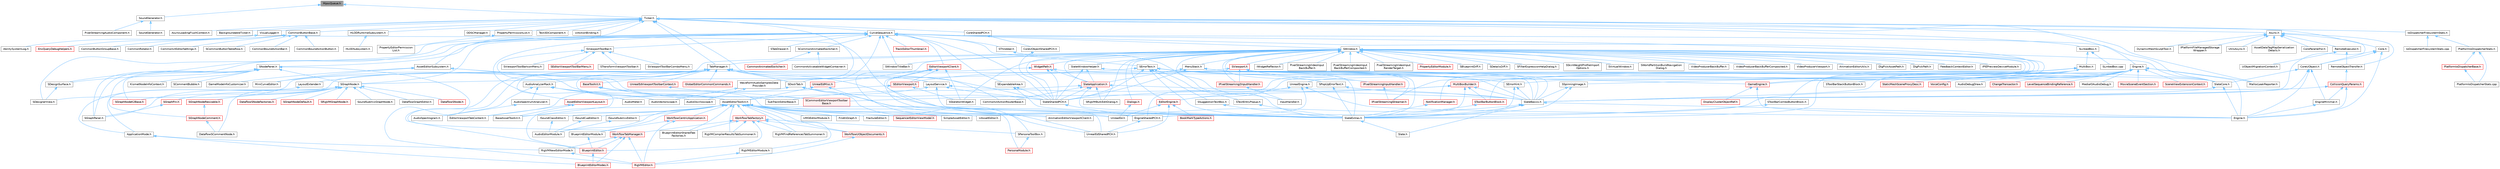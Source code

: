 digraph "MpscQueue.h"
{
 // INTERACTIVE_SVG=YES
 // LATEX_PDF_SIZE
  bgcolor="transparent";
  edge [fontname=Helvetica,fontsize=10,labelfontname=Helvetica,labelfontsize=10];
  node [fontname=Helvetica,fontsize=10,shape=box,height=0.2,width=0.4];
  Node1 [id="Node000001",label="MpscQueue.h",height=0.2,width=0.4,color="gray40", fillcolor="grey60", style="filled", fontcolor="black",tooltip=" "];
  Node1 -> Node2 [id="edge1_Node000001_Node000002",dir="back",color="steelblue1",style="solid",tooltip=" "];
  Node2 [id="Node000002",label="SoundGenerator.h",height=0.2,width=0.4,color="grey40", fillcolor="white", style="filled",URL="$d5/d12/Source_2Runtime_2Engine_2Classes_2Sound_2SoundGenerator_8h.html",tooltip=" "];
  Node2 -> Node3 [id="edge2_Node000002_Node000003",dir="back",color="steelblue1",style="solid",tooltip=" "];
  Node3 [id="Node000003",label="PixelStreamingAudioComponent.h",height=0.2,width=0.4,color="grey40", fillcolor="white", style="filled",URL="$df/d1c/PixelStreamingAudioComponent_8h.html",tooltip=" "];
  Node2 -> Node4 [id="edge3_Node000002_Node000004",dir="back",color="steelblue1",style="solid",tooltip=" "];
  Node4 [id="Node000004",label="SoundGenerator.h",height=0.2,width=0.4,color="grey40", fillcolor="white", style="filled",URL="$d8/d5b/Plugins_2Media_2PixelStreaming2_2Source_2PixelStreaming2_2Internal_2SoundGenerator_8h.html",tooltip=" "];
  Node1 -> Node5 [id="edge4_Node000001_Node000005",dir="back",color="steelblue1",style="solid",tooltip=" "];
  Node5 [id="Node000005",label="Ticker.h",height=0.2,width=0.4,color="grey40", fillcolor="white", style="filled",URL="$d8/d8d/Ticker_8h.html",tooltip=" "];
  Node5 -> Node6 [id="edge5_Node000005_Node000006",dir="back",color="steelblue1",style="solid",tooltip=" "];
  Node6 [id="Node000006",label="AssetEditorSubsystem.h",height=0.2,width=0.4,color="grey40", fillcolor="white", style="filled",URL="$d3/daa/AssetEditorSubsystem_8h.html",tooltip=" "];
  Node6 -> Node7 [id="edge6_Node000006_Node000007",dir="back",color="steelblue1",style="solid",tooltip=" "];
  Node7 [id="Node000007",label="AssetEditorToolkit.h",height=0.2,width=0.4,color="grey40", fillcolor="white", style="filled",URL="$d9/d8b/AssetEditorToolkit_8h.html",tooltip=" "];
  Node7 -> Node8 [id="edge7_Node000007_Node000008",dir="back",color="steelblue1",style="solid",tooltip=" "];
  Node8 [id="Node000008",label="AnimationEditorViewportClient.h",height=0.2,width=0.4,color="grey40", fillcolor="white", style="filled",URL="$d1/d45/AnimationEditorViewportClient_8h.html",tooltip=" "];
  Node7 -> Node9 [id="edge8_Node000007_Node000009",dir="back",color="steelblue1",style="solid",tooltip=" "];
  Node9 [id="Node000009",label="AudioEditorModule.h",height=0.2,width=0.4,color="grey40", fillcolor="white", style="filled",URL="$d4/d28/AudioEditorModule_8h.html",tooltip=" "];
  Node7 -> Node10 [id="edge9_Node000007_Node000010",dir="back",color="steelblue1",style="solid",tooltip=" "];
  Node10 [id="Node000010",label="BaseAssetToolkit.h",height=0.2,width=0.4,color="grey40", fillcolor="white", style="filled",URL="$d4/d85/BaseAssetToolkit_8h.html",tooltip=" "];
  Node7 -> Node11 [id="edge10_Node000007_Node000011",dir="back",color="steelblue1",style="solid",tooltip=" "];
  Node11 [id="Node000011",label="BlueprintEditor.h",height=0.2,width=0.4,color="red", fillcolor="#FFF0F0", style="filled",URL="$df/d7d/BlueprintEditor_8h.html",tooltip=" "];
  Node11 -> Node14 [id="edge11_Node000011_Node000014",dir="back",color="steelblue1",style="solid",tooltip=" "];
  Node14 [id="Node000014",label="BlueprintEditorModes.h",height=0.2,width=0.4,color="red", fillcolor="#FFF0F0", style="filled",URL="$d9/d70/BlueprintEditorModes_8h.html",tooltip=" "];
  Node7 -> Node24 [id="edge12_Node000007_Node000024",dir="back",color="steelblue1",style="solid",tooltip=" "];
  Node24 [id="Node000024",label="BlueprintEditorModule.h",height=0.2,width=0.4,color="grey40", fillcolor="white", style="filled",URL="$df/d39/BlueprintEditorModule_8h.html",tooltip=" "];
  Node24 -> Node11 [id="edge13_Node000024_Node000011",dir="back",color="steelblue1",style="solid",tooltip=" "];
  Node7 -> Node25 [id="edge14_Node000007_Node000025",dir="back",color="steelblue1",style="solid",tooltip=" "];
  Node25 [id="Node000025",label="BlueprintEditorSharedTab\lFactories.h",height=0.2,width=0.4,color="grey40", fillcolor="white", style="filled",URL="$d3/d15/BlueprintEditorSharedTabFactories_8h.html",tooltip=" "];
  Node7 -> Node26 [id="edge15_Node000007_Node000026",dir="back",color="steelblue1",style="solid",tooltip=" "];
  Node26 [id="Node000026",label="FindInGraph.h",height=0.2,width=0.4,color="grey40", fillcolor="white", style="filled",URL="$de/d36/FindInGraph_8h.html",tooltip=" "];
  Node7 -> Node27 [id="edge16_Node000007_Node000027",dir="back",color="steelblue1",style="solid",tooltip=" "];
  Node27 [id="Node000027",label="FractureEditor.h",height=0.2,width=0.4,color="grey40", fillcolor="white", style="filled",URL="$db/df2/FractureEditor_8h.html",tooltip=" "];
  Node7 -> Node28 [id="edge17_Node000007_Node000028",dir="back",color="steelblue1",style="solid",tooltip=" "];
  Node28 [id="Node000028",label="ISoundClassEditor.h",height=0.2,width=0.4,color="grey40", fillcolor="white", style="filled",URL="$de/db1/ISoundClassEditor_8h.html",tooltip=" "];
  Node28 -> Node9 [id="edge18_Node000028_Node000009",dir="back",color="steelblue1",style="solid",tooltip=" "];
  Node7 -> Node29 [id="edge19_Node000007_Node000029",dir="back",color="steelblue1",style="solid",tooltip=" "];
  Node29 [id="Node000029",label="ISoundCueEditor.h",height=0.2,width=0.4,color="grey40", fillcolor="white", style="filled",URL="$d6/d6a/ISoundCueEditor_8h.html",tooltip=" "];
  Node29 -> Node9 [id="edge20_Node000029_Node000009",dir="back",color="steelblue1",style="solid",tooltip=" "];
  Node7 -> Node30 [id="edge21_Node000007_Node000030",dir="back",color="steelblue1",style="solid",tooltip=" "];
  Node30 [id="Node000030",label="ISoundSubmixEditor.h",height=0.2,width=0.4,color="grey40", fillcolor="white", style="filled",URL="$dd/dca/ISoundSubmixEditor_8h.html",tooltip=" "];
  Node30 -> Node9 [id="edge22_Node000030_Node000009",dir="back",color="steelblue1",style="solid",tooltip=" "];
  Node7 -> Node31 [id="edge23_Node000007_Node000031",dir="back",color="steelblue1",style="solid",tooltip=" "];
  Node31 [id="Node000031",label="PersonaModule.h",height=0.2,width=0.4,color="red", fillcolor="#FFF0F0", style="filled",URL="$de/d74/PersonaModule_8h.html",tooltip=" "];
  Node7 -> Node33 [id="edge24_Node000007_Node000033",dir="back",color="steelblue1",style="solid",tooltip=" "];
  Node33 [id="Node000033",label="RigVMCompilerResultsTabSummoner.h",height=0.2,width=0.4,color="grey40", fillcolor="white", style="filled",URL="$dd/d05/RigVMCompilerResultsTabSummoner_8h.html",tooltip=" "];
  Node7 -> Node34 [id="edge25_Node000007_Node000034",dir="back",color="steelblue1",style="solid",tooltip=" "];
  Node34 [id="Node000034",label="RigVMEditorModule.h",height=0.2,width=0.4,color="grey40", fillcolor="white", style="filled",URL="$df/d47/RigVMEditorModule_8h.html",tooltip=" "];
  Node34 -> Node35 [id="edge26_Node000034_Node000035",dir="back",color="steelblue1",style="solid",tooltip=" "];
  Node35 [id="Node000035",label="RigVMEditor.h",height=0.2,width=0.4,color="red", fillcolor="#FFF0F0", style="filled",URL="$d3/d13/RigVMEditor_8h.html",tooltip=" "];
  Node7 -> Node40 [id="edge27_Node000007_Node000040",dir="back",color="steelblue1",style="solid",tooltip=" "];
  Node40 [id="Node000040",label="RigVMFindReferencesTabSummoner.h",height=0.2,width=0.4,color="grey40", fillcolor="white", style="filled",URL="$d5/d7d/RigVMFindReferencesTabSummoner_8h.html",tooltip=" "];
  Node7 -> Node41 [id="edge28_Node000007_Node000041",dir="back",color="steelblue1",style="solid",tooltip=" "];
  Node41 [id="Node000041",label="SequencerEditorViewModel.h",height=0.2,width=0.4,color="red", fillcolor="#FFF0F0", style="filled",URL="$da/d57/SequencerEditorViewModel_8h.html",tooltip=" "];
  Node7 -> Node51 [id="edge29_Node000007_Node000051",dir="back",color="steelblue1",style="solid",tooltip=" "];
  Node51 [id="Node000051",label="SimpleAssetEditor.h",height=0.2,width=0.4,color="grey40", fillcolor="white", style="filled",URL="$da/d6e/SimpleAssetEditor_8h.html",tooltip=" "];
  Node7 -> Node52 [id="edge30_Node000007_Node000052",dir="back",color="steelblue1",style="solid",tooltip=" "];
  Node52 [id="Node000052",label="UAssetEditor.h",height=0.2,width=0.4,color="grey40", fillcolor="white", style="filled",URL="$da/dda/UAssetEditor_8h.html",tooltip=" "];
  Node7 -> Node53 [id="edge31_Node000007_Node000053",dir="back",color="steelblue1",style="solid",tooltip=" "];
  Node53 [id="Node000053",label="UMGEditorModule.h",height=0.2,width=0.4,color="grey40", fillcolor="white", style="filled",URL="$db/d6a/UMGEditorModule_8h.html",tooltip=" "];
  Node7 -> Node54 [id="edge32_Node000007_Node000054",dir="back",color="steelblue1",style="solid",tooltip=" "];
  Node54 [id="Node000054",label="UnrealEdSharedPCH.h",height=0.2,width=0.4,color="grey40", fillcolor="white", style="filled",URL="$d1/de6/UnrealEdSharedPCH_8h.html",tooltip=" "];
  Node7 -> Node55 [id="edge33_Node000007_Node000055",dir="back",color="steelblue1",style="solid",tooltip=" "];
  Node55 [id="Node000055",label="WorkflowCentricApplication.h",height=0.2,width=0.4,color="red", fillcolor="#FFF0F0", style="filled",URL="$dc/dc7/WorkflowCentricApplication_8h.html",tooltip=" "];
  Node55 -> Node24 [id="edge34_Node000055_Node000024",dir="back",color="steelblue1",style="solid",tooltip=" "];
  Node55 -> Node35 [id="edge35_Node000055_Node000035",dir="back",color="steelblue1",style="solid",tooltip=" "];
  Node7 -> Node58 [id="edge36_Node000007_Node000058",dir="back",color="steelblue1",style="solid",tooltip=" "];
  Node58 [id="Node000058",label="WorkflowTabFactory.h",height=0.2,width=0.4,color="red", fillcolor="#FFF0F0", style="filled",URL="$d9/dfb/WorkflowTabFactory_8h.html",tooltip=" "];
  Node58 -> Node11 [id="edge37_Node000058_Node000011",dir="back",color="steelblue1",style="solid",tooltip=" "];
  Node58 -> Node25 [id="edge38_Node000058_Node000025",dir="back",color="steelblue1",style="solid",tooltip=" "];
  Node58 -> Node33 [id="edge39_Node000058_Node000033",dir="back",color="steelblue1",style="solid",tooltip=" "];
  Node58 -> Node40 [id="edge40_Node000058_Node000040",dir="back",color="steelblue1",style="solid",tooltip=" "];
  Node58 -> Node57 [id="edge41_Node000058_Node000057",dir="back",color="steelblue1",style="solid",tooltip=" "];
  Node57 [id="Node000057",label="SPersonaToolBox.h",height=0.2,width=0.4,color="grey40", fillcolor="white", style="filled",URL="$d3/d1c/SPersonaToolBox_8h.html",tooltip=" "];
  Node57 -> Node31 [id="edge42_Node000057_Node000031",dir="back",color="steelblue1",style="solid",tooltip=" "];
  Node58 -> Node63 [id="edge43_Node000058_Node000063",dir="back",color="steelblue1",style="solid",tooltip=" "];
  Node63 [id="Node000063",label="WorkflowTabManager.h",height=0.2,width=0.4,color="red", fillcolor="#FFF0F0", style="filled",URL="$d7/d36/WorkflowTabManager_8h.html",tooltip=" "];
  Node63 -> Node11 [id="edge44_Node000063_Node000011",dir="back",color="steelblue1",style="solid",tooltip=" "];
  Node63 -> Node14 [id="edge45_Node000063_Node000014",dir="back",color="steelblue1",style="solid",tooltip=" "];
  Node63 -> Node35 [id="edge46_Node000063_Node000035",dir="back",color="steelblue1",style="solid",tooltip=" "];
  Node63 -> Node64 [id="edge47_Node000063_Node000064",dir="back",color="steelblue1",style="solid",tooltip=" "];
  Node64 [id="Node000064",label="RigVMNewEditorMode.h",height=0.2,width=0.4,color="grey40", fillcolor="white", style="filled",URL="$de/d0a/RigVMNewEditorMode_8h.html",tooltip=" "];
  Node64 -> Node35 [id="edge48_Node000064_Node000035",dir="back",color="steelblue1",style="solid",tooltip=" "];
  Node58 -> Node65 [id="edge49_Node000058_Node000065",dir="back",color="steelblue1",style="solid",tooltip=" "];
  Node65 [id="Node000065",label="WorkflowUObjectDocuments.h",height=0.2,width=0.4,color="red", fillcolor="#FFF0F0", style="filled",URL="$d1/db5/WorkflowUObjectDocuments_8h.html",tooltip=" "];
  Node65 -> Node35 [id="edge50_Node000065_Node000035",dir="back",color="steelblue1",style="solid",tooltip=" "];
  Node7 -> Node65 [id="edge51_Node000007_Node000065",dir="back",color="steelblue1",style="solid",tooltip=" "];
  Node6 -> Node67 [id="edge52_Node000006_Node000067",dir="back",color="steelblue1",style="solid",tooltip=" "];
  Node67 [id="Node000067",label="GameModeInfoCustomizer.h",height=0.2,width=0.4,color="grey40", fillcolor="white", style="filled",URL="$d5/df3/GameModeInfoCustomizer_8h.html",tooltip=" "];
  Node6 -> Node68 [id="edge53_Node000006_Node000068",dir="back",color="steelblue1",style="solid",tooltip=" "];
  Node68 [id="Node000068",label="MiniCurveEditor.h",height=0.2,width=0.4,color="grey40", fillcolor="white", style="filled",URL="$d7/dad/MiniCurveEditor_8h.html",tooltip=" "];
  Node6 -> Node69 [id="edge54_Node000006_Node000069",dir="back",color="steelblue1",style="solid",tooltip=" "];
  Node69 [id="Node000069",label="SubTrackEditorBase.h",height=0.2,width=0.4,color="grey40", fillcolor="white", style="filled",URL="$db/d33/SubTrackEditorBase_8h.html",tooltip=" "];
  Node5 -> Node70 [id="edge55_Node000005_Node000070",dir="back",color="steelblue1",style="solid",tooltip=" "];
  Node70 [id="Node000070",label="Async.h",height=0.2,width=0.4,color="grey40", fillcolor="white", style="filled",URL="$d7/ddf/Async_8h.html",tooltip=" "];
  Node70 -> Node71 [id="edge56_Node000070_Node000071",dir="back",color="steelblue1",style="solid",tooltip=" "];
  Node71 [id="Node000071",label="AssetDataTagMapSerialization\lDetails.h",height=0.2,width=0.4,color="grey40", fillcolor="white", style="filled",URL="$d5/d67/AssetDataTagMapSerializationDetails_8h.html",tooltip=" "];
  Node70 -> Node72 [id="edge57_Node000070_Node000072",dir="back",color="steelblue1",style="solid",tooltip=" "];
  Node72 [id="Node000072",label="CoreUObject.h",height=0.2,width=0.4,color="grey40", fillcolor="white", style="filled",URL="$d0/ded/CoreUObject_8h.html",tooltip=" "];
  Node72 -> Node73 [id="edge58_Node000072_Node000073",dir="back",color="steelblue1",style="solid",tooltip=" "];
  Node73 [id="Node000073",label="Engine.h",height=0.2,width=0.4,color="grey40", fillcolor="white", style="filled",URL="$d1/d34/Public_2Engine_8h.html",tooltip=" "];
  Node72 -> Node74 [id="edge59_Node000072_Node000074",dir="back",color="steelblue1",style="solid",tooltip=" "];
  Node74 [id="Node000074",label="EngineMinimal.h",height=0.2,width=0.4,color="grey40", fillcolor="white", style="filled",URL="$d0/d2c/EngineMinimal_8h.html",tooltip=" "];
  Node74 -> Node73 [id="edge60_Node000074_Node000073",dir="back",color="steelblue1",style="solid",tooltip=" "];
  Node72 -> Node75 [id="edge61_Node000072_Node000075",dir="back",color="steelblue1",style="solid",tooltip=" "];
  Node75 [id="Node000075",label="SlateBasics.h",height=0.2,width=0.4,color="grey40", fillcolor="white", style="filled",URL="$da/d2f/SlateBasics_8h.html",tooltip=" "];
  Node75 -> Node73 [id="edge62_Node000075_Node000073",dir="back",color="steelblue1",style="solid",tooltip=" "];
  Node75 -> Node76 [id="edge63_Node000075_Node000076",dir="back",color="steelblue1",style="solid",tooltip=" "];
  Node76 [id="Node000076",label="Slate.h",height=0.2,width=0.4,color="grey40", fillcolor="white", style="filled",URL="$d2/dc0/Slate_8h.html",tooltip=" "];
  Node75 -> Node77 [id="edge64_Node000075_Node000077",dir="back",color="steelblue1",style="solid",tooltip=" "];
  Node77 [id="Node000077",label="SlateExtras.h",height=0.2,width=0.4,color="grey40", fillcolor="white", style="filled",URL="$d8/dec/SlateExtras_8h.html",tooltip=" "];
  Node77 -> Node76 [id="edge65_Node000077_Node000076",dir="back",color="steelblue1",style="solid",tooltip=" "];
  Node75 -> Node78 [id="edge66_Node000075_Node000078",dir="back",color="steelblue1",style="solid",tooltip=" "];
  Node78 [id="Node000078",label="UnrealEd.h",height=0.2,width=0.4,color="grey40", fillcolor="white", style="filled",URL="$d2/d5f/UnrealEd_8h.html",tooltip=" "];
  Node72 -> Node79 [id="edge67_Node000072_Node000079",dir="back",color="steelblue1",style="solid",tooltip=" "];
  Node79 [id="Node000079",label="SlateCore.h",height=0.2,width=0.4,color="grey40", fillcolor="white", style="filled",URL="$dc/d03/SlateCore_8h.html",tooltip=" "];
  Node79 -> Node73 [id="edge68_Node000079_Node000073",dir="back",color="steelblue1",style="solid",tooltip=" "];
  Node79 -> Node75 [id="edge69_Node000079_Node000075",dir="back",color="steelblue1",style="solid",tooltip=" "];
  Node70 -> Node80 [id="edge70_Node000070_Node000080",dir="back",color="steelblue1",style="solid",tooltip=" "];
  Node80 [id="Node000080",label="CoroParallelFor.h",height=0.2,width=0.4,color="grey40", fillcolor="white", style="filled",URL="$d2/d05/CoroParallelFor_8h.html",tooltip=" "];
  Node70 -> Node81 [id="edge71_Node000070_Node000081",dir="back",color="steelblue1",style="solid",tooltip=" "];
  Node81 [id="Node000081",label="DynamicMeshSculptTool.h",height=0.2,width=0.4,color="grey40", fillcolor="white", style="filled",URL="$d6/d16/DynamicMeshSculptTool_8h.html",tooltip=" "];
  Node70 -> Node82 [id="edge72_Node000070_Node000082",dir="back",color="steelblue1",style="solid",tooltip=" "];
  Node82 [id="Node000082",label="IPlatformFileManagedStorage\lWrapper.h",height=0.2,width=0.4,color="grey40", fillcolor="white", style="filled",URL="$db/d2e/IPlatformFileManagedStorageWrapper_8h.html",tooltip=" "];
  Node70 -> Node83 [id="edge73_Node000070_Node000083",dir="back",color="steelblue1",style="solid",tooltip=" "];
  Node83 [id="Node000083",label="RemoteExecutor.h",height=0.2,width=0.4,color="grey40", fillcolor="white", style="filled",URL="$d4/dbc/RemoteExecutor_8h.html",tooltip=" "];
  Node83 -> Node84 [id="edge74_Node000083_Node000084",dir="back",color="steelblue1",style="solid",tooltip=" "];
  Node84 [id="Node000084",label="RemoteObjectTransfer.h",height=0.2,width=0.4,color="grey40", fillcolor="white", style="filled",URL="$df/d26/RemoteObjectTransfer_8h.html",tooltip=" "];
  Node84 -> Node85 [id="edge75_Node000084_Node000085",dir="back",color="steelblue1",style="solid",tooltip=" "];
  Node85 [id="Node000085",label="CollisionQueryParams.h",height=0.2,width=0.4,color="red", fillcolor="#FFF0F0", style="filled",URL="$d0/d44/CollisionQueryParams_8h.html",tooltip=" "];
  Node85 -> Node73 [id="edge76_Node000085_Node000073",dir="back",color="steelblue1",style="solid",tooltip=" "];
  Node85 -> Node74 [id="edge77_Node000085_Node000074",dir="back",color="steelblue1",style="solid",tooltip=" "];
  Node85 -> Node164 [id="edge78_Node000085_Node000164",dir="back",color="steelblue1",style="solid",tooltip=" "];
  Node164 [id="Node000164",label="EngineSharedPCH.h",height=0.2,width=0.4,color="grey40", fillcolor="white", style="filled",URL="$dc/dbb/EngineSharedPCH_8h.html",tooltip=" "];
  Node164 -> Node54 [id="edge79_Node000164_Node000054",dir="back",color="steelblue1",style="solid",tooltip=" "];
  Node83 -> Node1139 [id="edge80_Node000083_Node001139",dir="back",color="steelblue1",style="solid",tooltip=" "];
  Node1139 [id="Node001139",label="UObjectMigrationContext.h",height=0.2,width=0.4,color="grey40", fillcolor="white", style="filled",URL="$d8/dbd/UObjectMigrationContext_8h.html",tooltip=" "];
  Node70 -> Node84 [id="edge81_Node000070_Node000084",dir="back",color="steelblue1",style="solid",tooltip=" "];
  Node70 -> Node1140 [id="edge82_Node000070_Node001140",dir="back",color="steelblue1",style="solid",tooltip=" "];
  Node1140 [id="Node001140",label="UtilsAsync.h",height=0.2,width=0.4,color="grey40", fillcolor="white", style="filled",URL="$d2/d0c/UtilsAsync_8h.html",tooltip=" "];
  Node5 -> Node1141 [id="edge83_Node000005_Node001141",dir="back",color="steelblue1",style="solid",tooltip=" "];
  Node1141 [id="Node001141",label="AsyncLoadingFlushContext.h",height=0.2,width=0.4,color="grey40", fillcolor="white", style="filled",URL="$d2/db2/AsyncLoadingFlushContext_8h.html",tooltip=" "];
  Node5 -> Node1142 [id="edge84_Node000005_Node001142",dir="back",color="steelblue1",style="solid",tooltip=" "];
  Node1142 [id="Node001142",label="BackgroundableTicker.h",height=0.2,width=0.4,color="grey40", fillcolor="white", style="filled",URL="$d6/d37/BackgroundableTicker_8h.html",tooltip=" "];
  Node5 -> Node1143 [id="edge85_Node000005_Node001143",dir="back",color="steelblue1",style="solid",tooltip=" "];
  Node1143 [id="Node001143",label="CommonButtonBase.h",height=0.2,width=0.4,color="grey40", fillcolor="white", style="filled",URL="$df/d0b/CommonButtonBase_8h.html",tooltip=" "];
  Node1143 -> Node1144 [id="edge86_Node001143_Node001144",dir="back",color="steelblue1",style="solid",tooltip=" "];
  Node1144 [id="Node001144",label="CommonBoundActionBar.h",height=0.2,width=0.4,color="grey40", fillcolor="white", style="filled",URL="$dc/df9/CommonBoundActionBar_8h.html",tooltip=" "];
  Node1143 -> Node1145 [id="edge87_Node001143_Node001145",dir="back",color="steelblue1",style="solid",tooltip=" "];
  Node1145 [id="Node001145",label="CommonBoundActionButton.h",height=0.2,width=0.4,color="grey40", fillcolor="white", style="filled",URL="$d1/d5d/CommonBoundActionButton_8h.html",tooltip=" "];
  Node1143 -> Node1146 [id="edge88_Node001143_Node001146",dir="back",color="steelblue1",style="solid",tooltip=" "];
  Node1146 [id="Node001146",label="CommonButtonGroupBase.h",height=0.2,width=0.4,color="grey40", fillcolor="white", style="filled",URL="$d2/dc1/CommonButtonGroupBase_8h.html",tooltip=" "];
  Node1143 -> Node1147 [id="edge89_Node001143_Node001147",dir="back",color="steelblue1",style="solid",tooltip=" "];
  Node1147 [id="Node001147",label="CommonRotator.h",height=0.2,width=0.4,color="grey40", fillcolor="white", style="filled",URL="$d3/d3f/CommonRotator_8h.html",tooltip=" "];
  Node1143 -> Node1148 [id="edge90_Node001143_Node001148",dir="back",color="steelblue1",style="solid",tooltip=" "];
  Node1148 [id="Node001148",label="CommonUIEditorSettings.h",height=0.2,width=0.4,color="grey40", fillcolor="white", style="filled",URL="$dd/d37/CommonUIEditorSettings_8h.html",tooltip=" "];
  Node1143 -> Node1149 [id="edge91_Node001143_Node001149",dir="back",color="steelblue1",style="solid",tooltip=" "];
  Node1149 [id="Node001149",label="SCommonButtonTableRow.h",height=0.2,width=0.4,color="grey40", fillcolor="white", style="filled",URL="$df/d65/SCommonButtonTableRow_8h.html",tooltip=" "];
  Node5 -> Node1150 [id="edge92_Node000005_Node001150",dir="back",color="steelblue1",style="solid",tooltip=" "];
  Node1150 [id="Node001150",label="CommonUIActionRouterBase.h",height=0.2,width=0.4,color="grey40", fillcolor="white", style="filled",URL="$d9/dd5/CommonUIActionRouterBase_8h.html",tooltip=" "];
  Node5 -> Node1151 [id="edge93_Node000005_Node001151",dir="back",color="steelblue1",style="solid",tooltip=" "];
  Node1151 [id="Node001151",label="Core.h",height=0.2,width=0.4,color="grey40", fillcolor="white", style="filled",URL="$d6/dd7/Core_8h.html",tooltip=" "];
  Node1151 -> Node72 [id="edge94_Node001151_Node000072",dir="back",color="steelblue1",style="solid",tooltip=" "];
  Node1151 -> Node73 [id="edge95_Node001151_Node000073",dir="back",color="steelblue1",style="solid",tooltip=" "];
  Node1151 -> Node75 [id="edge96_Node001151_Node000075",dir="back",color="steelblue1",style="solid",tooltip=" "];
  Node5 -> Node1152 [id="edge97_Node000005_Node001152",dir="back",color="steelblue1",style="solid",tooltip=" "];
  Node1152 [id="Node001152",label="CoreSharedPCH.h",height=0.2,width=0.4,color="grey40", fillcolor="white", style="filled",URL="$d8/de5/CoreSharedPCH_8h.html",tooltip=" "];
  Node1152 -> Node1153 [id="edge98_Node001152_Node001153",dir="back",color="steelblue1",style="solid",tooltip=" "];
  Node1153 [id="Node001153",label="CoreUObjectSharedPCH.h",height=0.2,width=0.4,color="grey40", fillcolor="white", style="filled",URL="$de/d2f/CoreUObjectSharedPCH_8h.html",tooltip=" "];
  Node1153 -> Node1154 [id="edge99_Node001153_Node001154",dir="back",color="steelblue1",style="solid",tooltip=" "];
  Node1154 [id="Node001154",label="SlateSharedPCH.h",height=0.2,width=0.4,color="grey40", fillcolor="white", style="filled",URL="$d1/dfc/SlateSharedPCH_8h.html",tooltip=" "];
  Node1154 -> Node164 [id="edge100_Node001154_Node000164",dir="back",color="steelblue1",style="solid",tooltip=" "];
  Node5 -> Node1155 [id="edge101_Node000005_Node001155",dir="back",color="steelblue1",style="solid",tooltip=" "];
  Node1155 [id="Node001155",label="CurveSequence.h",height=0.2,width=0.4,color="grey40", fillcolor="white", style="filled",URL="$de/d03/CurveSequence_8h.html",tooltip=" "];
  Node1155 -> Node906 [id="edge102_Node001155_Node000906",dir="back",color="steelblue1",style="solid",tooltip=" "];
  Node906 [id="Node000906",label="AssetEditorViewportLayout.h",height=0.2,width=0.4,color="red", fillcolor="#FFF0F0", style="filled",URL="$df/d46/AssetEditorViewportLayout_8h.html",tooltip=" "];
  Node906 -> Node10 [id="edge103_Node000906_Node000010",dir="back",color="steelblue1",style="solid",tooltip=" "];
  Node906 -> Node912 [id="edge104_Node000906_Node000912",dir="back",color="steelblue1",style="solid",tooltip=" "];
  Node912 [id="Node000912",label="EditorViewportTabContent.h",height=0.2,width=0.4,color="grey40", fillcolor="white", style="filled",URL="$d9/da4/EditorViewportTabContent_8h.html",tooltip=" "];
  Node1155 -> Node900 [id="edge105_Node001155_Node000900",dir="back",color="steelblue1",style="solid",tooltip=" "];
  Node900 [id="Node000900",label="EditorViewportClient.h",height=0.2,width=0.4,color="red", fillcolor="#FFF0F0", style="filled",URL="$d4/d41/EditorViewportClient_8h.html",tooltip=" "];
  Node900 -> Node8 [id="edge106_Node000900_Node000008",dir="back",color="steelblue1",style="solid",tooltip=" "];
  Node900 -> Node905 [id="edge107_Node000900_Node000905",dir="back",color="steelblue1",style="solid",tooltip=" "];
  Node905 [id="Node000905",label="SEditorViewport.h",height=0.2,width=0.4,color="red", fillcolor="#FFF0F0", style="filled",URL="$dd/de0/SEditorViewport_8h.html",tooltip=" "];
  Node905 -> Node906 [id="edge108_Node000905_Node000906",dir="back",color="steelblue1",style="solid",tooltip=" "];
  Node905 -> Node914 [id="edge109_Node000905_Node000914",dir="back",color="steelblue1",style="solid",tooltip=" "];
  Node914 [id="Node000914",label="SSkeletonWidget.h",height=0.2,width=0.4,color="grey40", fillcolor="white", style="filled",URL="$dd/da7/SSkeletonWidget_8h.html",tooltip=" "];
  Node900 -> Node914 [id="edge110_Node000900_Node000914",dir="back",color="steelblue1",style="solid",tooltip=" "];
  Node900 -> Node78 [id="edge111_Node000900_Node000078",dir="back",color="steelblue1",style="solid",tooltip=" "];
  Node900 -> Node54 [id="edge112_Node000900_Node000054",dir="back",color="steelblue1",style="solid",tooltip=" "];
  Node1155 -> Node1156 [id="edge113_Node001155_Node001156",dir="back",color="steelblue1",style="solid",tooltip=" "];
  Node1156 [id="Node001156",label="SCommonAnimatedSwitcher.h",height=0.2,width=0.4,color="grey40", fillcolor="white", style="filled",URL="$d8/d15/SCommonAnimatedSwitcher_8h.html",tooltip=" "];
  Node1156 -> Node1157 [id="edge114_Node001156_Node001157",dir="back",color="steelblue1",style="solid",tooltip=" "];
  Node1157 [id="Node001157",label="CommonActivatableWidgetContainer.h",height=0.2,width=0.4,color="grey40", fillcolor="white", style="filled",URL="$d9/db6/CommonActivatableWidgetContainer_8h.html",tooltip=" "];
  Node1156 -> Node1158 [id="edge115_Node001156_Node001158",dir="back",color="steelblue1",style="solid",tooltip=" "];
  Node1158 [id="Node001158",label="CommonAnimatedSwitcher.h",height=0.2,width=0.4,color="red", fillcolor="#FFF0F0", style="filled",URL="$dc/d39/CommonAnimatedSwitcher_8h.html",tooltip=" "];
  Node1155 -> Node1160 [id="edge116_Node001155_Node001160",dir="back",color="steelblue1",style="solid",tooltip=" "];
  Node1160 [id="Node001160",label="SDesignSurface.h",height=0.2,width=0.4,color="grey40", fillcolor="white", style="filled",URL="$d0/d2a/SDesignSurface_8h.html",tooltip=" "];
  Node1160 -> Node22 [id="edge117_Node001160_Node000022",dir="back",color="steelblue1",style="solid",tooltip=" "];
  Node22 [id="Node000022",label="SDesignerView.h",height=0.2,width=0.4,color="grey40", fillcolor="white", style="filled",URL="$d2/d14/SDesignerView_8h.html",tooltip=" "];
  Node1155 -> Node22 [id="edge118_Node001155_Node000022",dir="back",color="steelblue1",style="solid",tooltip=" "];
  Node1155 -> Node1161 [id="edge119_Node001155_Node001161",dir="back",color="steelblue1",style="solid",tooltip=" "];
  Node1161 [id="Node001161",label="SDockTab.h",height=0.2,width=0.4,color="grey40", fillcolor="white", style="filled",URL="$d2/d6f/SDockTab_8h.html",tooltip=" "];
  Node1161 -> Node912 [id="edge120_Node001161_Node000912",dir="back",color="steelblue1",style="solid",tooltip=" "];
  Node1161 -> Node57 [id="edge121_Node001161_Node000057",dir="back",color="steelblue1",style="solid",tooltip=" "];
  Node1161 -> Node77 [id="edge122_Node001161_Node000077",dir="back",color="steelblue1",style="solid",tooltip=" "];
  Node1161 -> Node1154 [id="edge123_Node001161_Node001154",dir="back",color="steelblue1",style="solid",tooltip=" "];
  Node1155 -> Node1162 [id="edge124_Node001155_Node001162",dir="back",color="steelblue1",style="solid",tooltip=" "];
  Node1162 [id="Node001162",label="SErrorHint.h",height=0.2,width=0.4,color="grey40", fillcolor="white", style="filled",URL="$d9/d4d/SErrorHint_8h.html",tooltip=" "];
  Node1162 -> Node75 [id="edge125_Node001162_Node000075",dir="back",color="steelblue1",style="solid",tooltip=" "];
  Node1162 -> Node77 [id="edge126_Node001162_Node000077",dir="back",color="steelblue1",style="solid",tooltip=" "];
  Node1155 -> Node1163 [id="edge127_Node001155_Node001163",dir="back",color="steelblue1",style="solid",tooltip=" "];
  Node1163 [id="Node001163",label="SErrorText.h",height=0.2,width=0.4,color="grey40", fillcolor="white", style="filled",URL="$d7/d9a/SErrorText_8h.html",tooltip=" "];
  Node1163 -> Node1162 [id="edge128_Node001163_Node001162",dir="back",color="steelblue1",style="solid",tooltip=" "];
  Node1163 -> Node1164 [id="edge129_Node001163_Node001164",dir="back",color="steelblue1",style="solid",tooltip=" "];
  Node1164 [id="Node001164",label="SGraphNode.h",height=0.2,width=0.4,color="grey40", fillcolor="white", style="filled",URL="$d2/d30/SGraphNode_8h.html",tooltip=" "];
  Node1164 -> Node1165 [id="edge130_Node001164_Node001165",dir="back",color="steelblue1",style="solid",tooltip=" "];
  Node1165 [id="Node001165",label="DataflowGraphEditor.h",height=0.2,width=0.4,color="grey40", fillcolor="white", style="filled",URL="$d4/dfa/DataflowGraphEditor_8h.html",tooltip=" "];
  Node1164 -> Node1166 [id="edge131_Node001164_Node001166",dir="back",color="steelblue1",style="solid",tooltip=" "];
  Node1166 [id="Node001166",label="DataflowSCommentNode.h",height=0.2,width=0.4,color="grey40", fillcolor="white", style="filled",URL="$de/dd7/DataflowSCommentNode_8h.html",tooltip=" "];
  Node1164 -> Node1167 [id="edge132_Node001164_Node001167",dir="back",color="steelblue1",style="solid",tooltip=" "];
  Node1167 [id="Node001167",label="DataflowSNode.h",height=0.2,width=0.4,color="red", fillcolor="#FFF0F0", style="filled",URL="$d8/d5a/DataflowSNode_8h.html",tooltip=" "];
  Node1164 -> Node1169 [id="edge133_Node001164_Node001169",dir="back",color="steelblue1",style="solid",tooltip=" "];
  Node1169 [id="Node001169",label="DataflowSNodeFactories.h",height=0.2,width=0.4,color="red", fillcolor="#FFF0F0", style="filled",URL="$dc/d28/DataflowSNodeFactories_8h.html",tooltip=" "];
  Node1164 -> Node1170 [id="edge134_Node001164_Node001170",dir="back",color="steelblue1",style="solid",tooltip=" "];
  Node1170 [id="Node001170",label="SGraphNodeDefault.h",height=0.2,width=0.4,color="red", fillcolor="#FFF0F0", style="filled",URL="$de/daa/SGraphNodeDefault_8h.html",tooltip=" "];
  Node1164 -> Node1173 [id="edge135_Node001164_Node001173",dir="back",color="steelblue1",style="solid",tooltip=" "];
  Node1173 [id="Node001173",label="SGraphNodeK2Base.h",height=0.2,width=0.4,color="red", fillcolor="#FFF0F0", style="filled",URL="$de/d4a/SGraphNodeK2Base_8h.html",tooltip=" "];
  Node1164 -> Node1178 [id="edge136_Node001164_Node001178",dir="back",color="steelblue1",style="solid",tooltip=" "];
  Node1178 [id="Node001178",label="SGraphNodeResizable.h",height=0.2,width=0.4,color="red", fillcolor="#FFF0F0", style="filled",URL="$da/d09/SGraphNodeResizable_8h.html",tooltip=" "];
  Node1178 -> Node1179 [id="edge137_Node001178_Node001179",dir="back",color="steelblue1",style="solid",tooltip=" "];
  Node1179 [id="Node001179",label="SGraphNodeComment.h",height=0.2,width=0.4,color="red", fillcolor="#FFF0F0", style="filled",URL="$d7/db6/SGraphNodeComment_8h.html",tooltip=" "];
  Node1179 -> Node1166 [id="edge138_Node001179_Node001166",dir="back",color="steelblue1",style="solid",tooltip=" "];
  Node1164 -> Node1182 [id="edge139_Node001164_Node001182",dir="back",color="steelblue1",style="solid",tooltip=" "];
  Node1182 [id="Node001182",label="SGraphPanel.h",height=0.2,width=0.4,color="grey40", fillcolor="white", style="filled",URL="$d2/dcf/SGraphPanel_8h.html",tooltip=" "];
  Node1164 -> Node1183 [id="edge140_Node001164_Node001183",dir="back",color="steelblue1",style="solid",tooltip=" "];
  Node1183 [id="Node001183",label="SGraphPin.h",height=0.2,width=0.4,color="red", fillcolor="#FFF0F0", style="filled",URL="$d1/dd1/SGraphPin_8h.html",tooltip=" "];
  Node1183 -> Node1182 [id="edge141_Node001183_Node001182",dir="back",color="steelblue1",style="solid",tooltip=" "];
  Node1164 -> Node1217 [id="edge142_Node001164_Node001217",dir="back",color="steelblue1",style="solid",tooltip=" "];
  Node1217 [id="Node001217",label="SRigVMGraphNode.h",height=0.2,width=0.4,color="red", fillcolor="#FFF0F0", style="filled",URL="$d0/d1e/SRigVMGraphNode_8h.html",tooltip=" "];
  Node1164 -> Node1138 [id="edge143_Node001164_Node001138",dir="back",color="steelblue1",style="solid",tooltip=" "];
  Node1138 [id="Node001138",label="SoundSubmixGraphNode.h",height=0.2,width=0.4,color="grey40", fillcolor="white", style="filled",URL="$d5/d09/SoundSubmixGraphNode_8h.html",tooltip=" "];
  Node1163 -> Node1219 [id="edge144_Node001163_Node001219",dir="back",color="steelblue1",style="solid",tooltip=" "];
  Node1219 [id="Node001219",label="SPopUpErrorText.h",height=0.2,width=0.4,color="grey40", fillcolor="white", style="filled",URL="$d7/d15/SPopUpErrorText_8h.html",tooltip=" "];
  Node1219 -> Node75 [id="edge145_Node001219_Node000075",dir="back",color="steelblue1",style="solid",tooltip=" "];
  Node1219 -> Node77 [id="edge146_Node001219_Node000077",dir="back",color="steelblue1",style="solid",tooltip=" "];
  Node1163 -> Node1220 [id="edge147_Node001163_Node001220",dir="back",color="steelblue1",style="solid",tooltip=" "];
  Node1220 [id="Node001220",label="SSuggestionTextBox.h",height=0.2,width=0.4,color="grey40", fillcolor="white", style="filled",URL="$d1/df9/SSuggestionTextBox_8h.html",tooltip=" "];
  Node1220 -> Node77 [id="edge148_Node001220_Node000077",dir="back",color="steelblue1",style="solid",tooltip=" "];
  Node1163 -> Node1221 [id="edge149_Node001163_Node001221",dir="back",color="steelblue1",style="solid",tooltip=" "];
  Node1221 [id="Node001221",label="STextEntryPopup.h",height=0.2,width=0.4,color="grey40", fillcolor="white", style="filled",URL="$d6/d4f/STextEntryPopup_8h.html",tooltip=" "];
  Node1221 -> Node77 [id="edge150_Node001221_Node000077",dir="back",color="steelblue1",style="solid",tooltip=" "];
  Node1163 -> Node75 [id="edge151_Node001163_Node000075",dir="back",color="steelblue1",style="solid",tooltip=" "];
  Node1163 -> Node77 [id="edge152_Node001163_Node000077",dir="back",color="steelblue1",style="solid",tooltip=" "];
  Node1163 -> Node1154 [id="edge153_Node001163_Node001154",dir="back",color="steelblue1",style="solid",tooltip=" "];
  Node1155 -> Node1222 [id="edge154_Node001155_Node001222",dir="back",color="steelblue1",style="solid",tooltip=" "];
  Node1222 [id="Node001222",label="SExpandableArea.h",height=0.2,width=0.4,color="grey40", fillcolor="white", style="filled",URL="$da/d6a/SExpandableArea_8h.html",tooltip=" "];
  Node1222 -> Node77 [id="edge155_Node001222_Node000077",dir="back",color="steelblue1",style="solid",tooltip=" "];
  Node1222 -> Node1154 [id="edge156_Node001222_Node001154",dir="back",color="steelblue1",style="solid",tooltip=" "];
  Node1155 -> Node1164 [id="edge157_Node001155_Node001164",dir="back",color="steelblue1",style="solid",tooltip=" "];
  Node1155 -> Node1182 [id="edge158_Node001155_Node001182",dir="back",color="steelblue1",style="solid",tooltip=" "];
  Node1155 -> Node1223 [id="edge159_Node001155_Node001223",dir="back",color="steelblue1",style="solid",tooltip=" "];
  Node1223 [id="Node001223",label="SNodePanel.h",height=0.2,width=0.4,color="grey40", fillcolor="white", style="filled",URL="$da/db1/SNodePanel_8h.html",tooltip=" "];
  Node1223 -> Node1224 [id="edge160_Node001223_Node001224",dir="back",color="steelblue1",style="solid",tooltip=" "];
  Node1224 [id="Node001224",label="KismetNodeInfoContext.h",height=0.2,width=0.4,color="grey40", fillcolor="white", style="filled",URL="$d3/dfc/KismetNodeInfoContext_8h.html",tooltip=" "];
  Node1223 -> Node35 [id="edge161_Node001223_Node000035",dir="back",color="steelblue1",style="solid",tooltip=" "];
  Node1223 -> Node1225 [id="edge162_Node001223_Node001225",dir="back",color="steelblue1",style="solid",tooltip=" "];
  Node1225 [id="Node001225",label="SCommentBubble.h",height=0.2,width=0.4,color="grey40", fillcolor="white", style="filled",URL="$d9/d84/SCommentBubble_8h.html",tooltip=" "];
  Node1223 -> Node1160 [id="edge163_Node001223_Node001160",dir="back",color="steelblue1",style="solid",tooltip=" "];
  Node1223 -> Node1164 [id="edge164_Node001223_Node001164",dir="back",color="steelblue1",style="solid",tooltip=" "];
  Node1223 -> Node1179 [id="edge165_Node001223_Node001179",dir="back",color="steelblue1",style="solid",tooltip=" "];
  Node1223 -> Node1173 [id="edge166_Node001223_Node001173",dir="back",color="steelblue1",style="solid",tooltip=" "];
  Node1223 -> Node1182 [id="edge167_Node001223_Node001182",dir="back",color="steelblue1",style="solid",tooltip=" "];
  Node1155 -> Node1226 [id="edge168_Node001155_Node001226",dir="back",color="steelblue1",style="solid",tooltip=" "];
  Node1226 [id="Node001226",label="SSpinningImage.h",height=0.2,width=0.4,color="grey40", fillcolor="white", style="filled",URL="$db/d01/SSpinningImage_8h.html",tooltip=" "];
  Node1226 -> Node75 [id="edge169_Node001226_Node000075",dir="back",color="steelblue1",style="solid",tooltip=" "];
  Node1226 -> Node77 [id="edge170_Node001226_Node000077",dir="back",color="steelblue1",style="solid",tooltip=" "];
  Node1155 -> Node1227 [id="edge171_Node001155_Node001227",dir="back",color="steelblue1",style="solid",tooltip=" "];
  Node1227 [id="Node001227",label="STabDrawer.h",height=0.2,width=0.4,color="grey40", fillcolor="white", style="filled",URL="$d4/d79/STabDrawer_8h.html",tooltip=" "];
  Node1155 -> Node1228 [id="edge172_Node001155_Node001228",dir="back",color="steelblue1",style="solid",tooltip=" "];
  Node1228 [id="Node001228",label="SThrobber.h",height=0.2,width=0.4,color="grey40", fillcolor="white", style="filled",URL="$d3/dec/SThrobber_8h.html",tooltip=" "];
  Node1228 -> Node77 [id="edge173_Node001228_Node000077",dir="back",color="steelblue1",style="solid",tooltip=" "];
  Node1155 -> Node1229 [id="edge174_Node001155_Node001229",dir="back",color="steelblue1",style="solid",tooltip=" "];
  Node1229 [id="Node001229",label="SViewportToolBar.h",height=0.2,width=0.4,color="grey40", fillcolor="white", style="filled",URL="$da/d57/SViewportToolBar_8h.html",tooltip=" "];
  Node1229 -> Node1230 [id="edge175_Node001229_Node001230",dir="back",color="steelblue1",style="solid",tooltip=" "];
  Node1230 [id="Node001230",label="SCommonEditorViewportToolbar\lBase.h",height=0.2,width=0.4,color="red", fillcolor="#FFF0F0", style="filled",URL="$d0/d79/SCommonEditorViewportToolbarBase_8h.html",tooltip=" "];
  Node1229 -> Node1234 [id="edge176_Node001229_Node001234",dir="back",color="steelblue1",style="solid",tooltip=" "];
  Node1234 [id="Node001234",label="SEditorViewportToolBarMenu.h",height=0.2,width=0.4,color="red", fillcolor="#FFF0F0", style="filled",URL="$dd/dec/SEditorViewportToolBarMenu_8h.html",tooltip=" "];
  Node1229 -> Node1001 [id="edge177_Node001229_Node001001",dir="back",color="steelblue1",style="solid",tooltip=" "];
  Node1001 [id="Node001001",label="STransformViewportToolbar.h",height=0.2,width=0.4,color="grey40", fillcolor="white", style="filled",URL="$d8/da8/STransformViewportToolbar_8h.html",tooltip=" "];
  Node1229 -> Node1236 [id="edge178_Node001229_Node001236",dir="back",color="steelblue1",style="solid",tooltip=" "];
  Node1236 [id="Node001236",label="SViewportToolBarComboMenu.h",height=0.2,width=0.4,color="grey40", fillcolor="white", style="filled",URL="$de/d6a/SViewportToolBarComboMenu_8h.html",tooltip=" "];
  Node1229 -> Node1237 [id="edge179_Node001229_Node001237",dir="back",color="steelblue1",style="solid",tooltip=" "];
  Node1237 [id="Node001237",label="SViewportToolBarIconMenu.h",height=0.2,width=0.4,color="grey40", fillcolor="white", style="filled",URL="$dc/dfc/SViewportToolBarIconMenu_8h.html",tooltip=" "];
  Node1155 -> Node1238 [id="edge180_Node001155_Node001238",dir="back",color="steelblue1",style="solid",tooltip=" "];
  Node1238 [id="Node001238",label="SWindow.h",height=0.2,width=0.4,color="grey40", fillcolor="white", style="filled",URL="$d2/d6d/SWindow_8h.html",tooltip=" "];
  Node1238 -> Node1239 [id="edge181_Node001238_Node001239",dir="back",color="steelblue1",style="solid",tooltip=" "];
  Node1239 [id="Node001239",label="AnimationEditorUtils.h",height=0.2,width=0.4,color="grey40", fillcolor="white", style="filled",URL="$df/d23/AnimationEditorUtils_8h.html",tooltip=" "];
  Node1238 -> Node11 [id="edge182_Node001238_Node000011",dir="back",color="steelblue1",style="solid",tooltip=" "];
  Node1238 -> Node1240 [id="edge183_Node001238_Node001240",dir="back",color="steelblue1",style="solid",tooltip=" "];
  Node1240 [id="Node001240",label="Dialogs.h",height=0.2,width=0.4,color="red", fillcolor="#FFF0F0", style="filled",URL="$d2/d5c/Dialogs_8h.html",tooltip=" "];
  Node1240 -> Node78 [id="edge184_Node001240_Node000078",dir="back",color="steelblue1",style="solid",tooltip=" "];
  Node1238 -> Node1244 [id="edge185_Node001238_Node001244",dir="back",color="steelblue1",style="solid",tooltip=" "];
  Node1244 [id="Node001244",label="DlgPickAssetPath.h",height=0.2,width=0.4,color="grey40", fillcolor="white", style="filled",URL="$db/d31/DlgPickAssetPath_8h.html",tooltip=" "];
  Node1238 -> Node1245 [id="edge186_Node001238_Node001245",dir="back",color="steelblue1",style="solid",tooltip=" "];
  Node1245 [id="Node001245",label="DlgPickPath.h",height=0.2,width=0.4,color="grey40", fillcolor="white", style="filled",URL="$d9/d16/DlgPickPath_8h.html",tooltip=" "];
  Node1238 -> Node890 [id="edge187_Node001238_Node000890",dir="back",color="steelblue1",style="solid",tooltip=" "];
  Node890 [id="Node000890",label="EditorEngine.h",height=0.2,width=0.4,color="red", fillcolor="#FFF0F0", style="filled",URL="$da/d0c/EditorEngine_8h.html",tooltip=" "];
  Node890 -> Node394 [id="edge188_Node000890_Node000394",dir="back",color="steelblue1",style="solid",tooltip=" "];
  Node394 [id="Node000394",label="BookMarkTypeActions.h",height=0.2,width=0.4,color="red", fillcolor="#FFF0F0", style="filled",URL="$d0/d2f/BookMarkTypeActions_8h.html",tooltip=" "];
  Node890 -> Node78 [id="edge189_Node000890_Node000078",dir="back",color="steelblue1",style="solid",tooltip=" "];
  Node890 -> Node54 [id="edge190_Node000890_Node000054",dir="back",color="steelblue1",style="solid",tooltip=" "];
  Node1238 -> Node1246 [id="edge191_Node001238_Node001246",dir="back",color="steelblue1",style="solid",tooltip=" "];
  Node1246 [id="Node001246",label="FeedbackContextEditor.h",height=0.2,width=0.4,color="grey40", fillcolor="white", style="filled",URL="$de/d93/FeedbackContextEditor_8h.html",tooltip=" "];
  Node1238 -> Node958 [id="edge192_Node001238_Node000958",dir="back",color="steelblue1",style="solid",tooltip=" "];
  Node958 [id="Node000958",label="GameEngine.h",height=0.2,width=0.4,color="red", fillcolor="#FFF0F0", style="filled",URL="$d7/d1f/GameEngine_8h.html",tooltip=" "];
  Node958 -> Node400 [id="edge193_Node000958_Node000400",dir="back",color="steelblue1",style="solid",tooltip=" "];
  Node400 [id="Node000400",label="DisplayClusterObjectRef.h",height=0.2,width=0.4,color="red", fillcolor="#FFF0F0", style="filled",URL="$d9/d87/DisplayClusterObjectRef_8h.html",tooltip=" "];
  Node958 -> Node73 [id="edge194_Node000958_Node000073",dir="back",color="steelblue1",style="solid",tooltip=" "];
  Node1238 -> Node1247 [id="edge195_Node001238_Node001247",dir="back",color="steelblue1",style="solid",tooltip=" "];
  Node1247 [id="Node001247",label="IPIEPreviewDeviceModule.h",height=0.2,width=0.4,color="grey40", fillcolor="white", style="filled",URL="$d1/d37/IPIEPreviewDeviceModule_8h.html",tooltip=" "];
  Node1238 -> Node1248 [id="edge196_Node001238_Node001248",dir="back",color="steelblue1",style="solid",tooltip=" "];
  Node1248 [id="Node001248",label="IPixelStreaming2InputHandler.h",height=0.2,width=0.4,color="red", fillcolor="#FFF0F0", style="filled",URL="$df/d15/IPixelStreaming2InputHandler_8h.html",tooltip=" "];
  Node1248 -> Node1251 [id="edge197_Node001248_Node001251",dir="back",color="steelblue1",style="solid",tooltip=" "];
  Node1251 [id="Node001251",label="InputHandler.h",height=0.2,width=0.4,color="grey40", fillcolor="white", style="filled",URL="$df/d2f/InputHandler_8h.html",tooltip=" "];
  Node1238 -> Node1252 [id="edge198_Node001238_Node001252",dir="back",color="steelblue1",style="solid",tooltip=" "];
  Node1252 [id="Node001252",label="IPixelStreamingInputHandler.h",height=0.2,width=0.4,color="red", fillcolor="#FFF0F0", style="filled",URL="$d2/d0f/IPixelStreamingInputHandler_8h.html",tooltip=" "];
  Node1252 -> Node1254 [id="edge199_Node001252_Node001254",dir="back",color="steelblue1",style="solid",tooltip=" "];
  Node1254 [id="Node001254",label="IPixelStreamingStreamer.h",height=0.2,width=0.4,color="red", fillcolor="#FFF0F0", style="filled",URL="$d8/d28/IPixelStreamingStreamer_8h.html",tooltip=" "];
  Node1238 -> Node1254 [id="edge200_Node001238_Node001254",dir="back",color="steelblue1",style="solid",tooltip=" "];
  Node1238 -> Node1258 [id="edge201_Node001238_Node001258",dir="back",color="steelblue1",style="solid",tooltip=" "];
  Node1258 [id="Node001258",label="IWidgetReflector.h",height=0.2,width=0.4,color="grey40", fillcolor="white", style="filled",URL="$d4/d66/IWidgetReflector_8h.html",tooltip=" "];
  Node1238 -> Node1251 [id="edge202_Node001238_Node001251",dir="back",color="steelblue1",style="solid",tooltip=" "];
  Node1238 -> Node1259 [id="edge203_Node001238_Node001259",dir="back",color="steelblue1",style="solid",tooltip=" "];
  Node1259 [id="Node001259",label="MenuStack.h",height=0.2,width=0.4,color="grey40", fillcolor="white", style="filled",URL="$d8/d80/MenuStack_8h.html",tooltip=" "];
  Node1259 -> Node1260 [id="edge204_Node001259_Node001260",dir="back",color="steelblue1",style="solid",tooltip=" "];
  Node1260 [id="Node001260",label="SlateApplication.h",height=0.2,width=0.4,color="red", fillcolor="#FFF0F0", style="filled",URL="$db/d28/SlateApplication_8h.html",tooltip=" "];
  Node1260 -> Node1150 [id="edge205_Node001260_Node001150",dir="back",color="steelblue1",style="solid",tooltip=" "];
  Node1260 -> Node1322 [id="edge206_Node001260_Node001322",dir="back",color="steelblue1",style="solid",tooltip=" "];
  Node1322 [id="Node001322",label="SRigVMBulkEditDialog.h",height=0.2,width=0.4,color="grey40", fillcolor="white", style="filled",URL="$dd/d89/SRigVMBulkEditDialog_8h.html",tooltip=" "];
  Node1260 -> Node75 [id="edge207_Node001260_Node000075",dir="back",color="steelblue1",style="solid",tooltip=" "];
  Node1260 -> Node77 [id="edge208_Node001260_Node000077",dir="back",color="steelblue1",style="solid",tooltip=" "];
  Node1260 -> Node1154 [id="edge209_Node001260_Node001154",dir="back",color="steelblue1",style="solid",tooltip=" "];
  Node1260 -> Node69 [id="edge210_Node001260_Node000069",dir="back",color="steelblue1",style="solid",tooltip=" "];
  Node1259 -> Node75 [id="edge211_Node001259_Node000075",dir="back",color="steelblue1",style="solid",tooltip=" "];
  Node1259 -> Node77 [id="edge212_Node001259_Node000077",dir="back",color="steelblue1",style="solid",tooltip=" "];
  Node1259 -> Node1154 [id="edge213_Node001259_Node001154",dir="back",color="steelblue1",style="solid",tooltip=" "];
  Node1238 -> Node1334 [id="edge214_Node001238_Node001334",dir="back",color="steelblue1",style="solid",tooltip=" "];
  Node1334 [id="Node001334",label="NotificationManager.h",height=0.2,width=0.4,color="red", fillcolor="#FFF0F0", style="filled",URL="$dc/dc7/NotificationManager_8h.html",tooltip=" "];
  Node1334 -> Node77 [id="edge215_Node001334_Node000077",dir="back",color="steelblue1",style="solid",tooltip=" "];
  Node1238 -> Node1337 [id="edge216_Node001238_Node001337",dir="back",color="steelblue1",style="solid",tooltip=" "];
  Node1337 [id="Node001337",label="PixelStreamingVideoInput\lBackBuffer.h",height=0.2,width=0.4,color="grey40", fillcolor="white", style="filled",URL="$d8/d0b/PixelStreamingVideoInputBackBuffer_8h.html",tooltip=" "];
  Node1238 -> Node1338 [id="edge217_Node001238_Node001338",dir="back",color="steelblue1",style="solid",tooltip=" "];
  Node1338 [id="Node001338",label="PixelStreamingVideoInput\lBackBufferComposited.h",height=0.2,width=0.4,color="grey40", fillcolor="white", style="filled",URL="$d8/d36/PixelStreamingVideoInputBackBufferComposited_8h.html",tooltip=" "];
  Node1238 -> Node1339 [id="edge218_Node001238_Node001339",dir="back",color="steelblue1",style="solid",tooltip=" "];
  Node1339 [id="Node001339",label="PixelStreamingVideoInput\lRenderTarget.h",height=0.2,width=0.4,color="grey40", fillcolor="white", style="filled",URL="$da/de2/PixelStreamingVideoInputRenderTarget_8h.html",tooltip=" "];
  Node1238 -> Node1340 [id="edge219_Node001238_Node001340",dir="back",color="steelblue1",style="solid",tooltip=" "];
  Node1340 [id="Node001340",label="PropertyEditorModule.h",height=0.2,width=0.4,color="red", fillcolor="#FFF0F0", style="filled",URL="$d5/d90/PropertyEditorModule_8h.html",tooltip=" "];
  Node1238 -> Node1366 [id="edge220_Node001238_Node001366",dir="back",color="steelblue1",style="solid",tooltip=" "];
  Node1366 [id="Node001366",label="SBlueprintDiff.h",height=0.2,width=0.4,color="grey40", fillcolor="white", style="filled",URL="$de/d6d/SBlueprintDiff_8h.html",tooltip=" "];
  Node1238 -> Node1362 [id="edge221_Node001238_Node001362",dir="back",color="steelblue1",style="solid",tooltip=" "];
  Node1362 [id="Node001362",label="SDetailsDiff.h",height=0.2,width=0.4,color="grey40", fillcolor="white", style="filled",URL="$da/d09/SDetailsDiff_8h.html",tooltip=" "];
  Node1238 -> Node1381 [id="edge222_Node001238_Node001381",dir="back",color="steelblue1",style="solid",tooltip=" "];
  Node1381 [id="Node001381",label="SFilterExpressionHelpDialog.h",height=0.2,width=0.4,color="grey40", fillcolor="white", style="filled",URL="$d5/dd4/SFilterExpressionHelpDialog_8h.html",tooltip=" "];
  Node1238 -> Node1322 [id="edge223_Node001238_Node001322",dir="back",color="steelblue1",style="solid",tooltip=" "];
  Node1238 -> Node914 [id="edge224_Node001238_Node000914",dir="back",color="steelblue1",style="solid",tooltip=" "];
  Node1238 -> Node1379 [id="edge225_Node001238_Node001379",dir="back",color="steelblue1",style="solid",tooltip=" "];
  Node1379 [id="Node001379",label="SSkinWeightProfileImport\lOptions.h",height=0.2,width=0.4,color="grey40", fillcolor="white", style="filled",URL="$d9/d21/SSkinWeightProfileImportOptions_8h.html",tooltip=" "];
  Node1238 -> Node1382 [id="edge226_Node001238_Node001382",dir="back",color="steelblue1",style="solid",tooltip=" "];
  Node1382 [id="Node001382",label="SViewport.h",height=0.2,width=0.4,color="red", fillcolor="#FFF0F0", style="filled",URL="$d8/db1/SViewport_8h.html",tooltip=" "];
  Node1382 -> Node958 [id="edge227_Node001382_Node000958",dir="back",color="steelblue1",style="solid",tooltip=" "];
  Node1382 -> Node1248 [id="edge228_Node001382_Node001248",dir="back",color="steelblue1",style="solid",tooltip=" "];
  Node1382 -> Node1252 [id="edge229_Node001382_Node001252",dir="back",color="steelblue1",style="solid",tooltip=" "];
  Node1382 -> Node1254 [id="edge230_Node001382_Node001254",dir="back",color="steelblue1",style="solid",tooltip=" "];
  Node1382 -> Node905 [id="edge231_Node001382_Node000905",dir="back",color="steelblue1",style="solid",tooltip=" "];
  Node1382 -> Node75 [id="edge232_Node001382_Node000075",dir="back",color="steelblue1",style="solid",tooltip=" "];
  Node1382 -> Node77 [id="edge233_Node001382_Node000077",dir="back",color="steelblue1",style="solid",tooltip=" "];
  Node1238 -> Node1384 [id="edge234_Node001238_Node001384",dir="back",color="steelblue1",style="solid",tooltip=" "];
  Node1384 [id="Node001384",label="SVirtualWindow.h",height=0.2,width=0.4,color="grey40", fillcolor="white", style="filled",URL="$d3/dd3/SVirtualWindow_8h.html",tooltip=" "];
  Node1238 -> Node1385 [id="edge235_Node001238_Node001385",dir="back",color="steelblue1",style="solid",tooltip=" "];
  Node1385 [id="Node001385",label="SWindowTitleBar.h",height=0.2,width=0.4,color="grey40", fillcolor="white", style="filled",URL="$d0/dce/SWindowTitleBar_8h.html",tooltip=" "];
  Node1238 -> Node1386 [id="edge236_Node001238_Node001386",dir="back",color="steelblue1",style="solid",tooltip=" "];
  Node1386 [id="Node001386",label="SWorldPartitionBuildNavigation\lDialog.h",height=0.2,width=0.4,color="grey40", fillcolor="white", style="filled",URL="$d0/d61/SWorldPartitionBuildNavigationDialog_8h.html",tooltip=" "];
  Node1238 -> Node1260 [id="edge237_Node001238_Node001260",dir="back",color="steelblue1",style="solid",tooltip=" "];
  Node1238 -> Node79 [id="edge238_Node001238_Node000079",dir="back",color="steelblue1",style="solid",tooltip=" "];
  Node1238 -> Node1154 [id="edge239_Node001238_Node001154",dir="back",color="steelblue1",style="solid",tooltip=" "];
  Node1238 -> Node1387 [id="edge240_Node001238_Node001387",dir="back",color="steelblue1",style="solid",tooltip=" "];
  Node1387 [id="Node001387",label="SlateWindowHelper.h",height=0.2,width=0.4,color="grey40", fillcolor="white", style="filled",URL="$d4/df3/SlateWindowHelper_8h.html",tooltip=" "];
  Node1387 -> Node1260 [id="edge241_Node001387_Node001260",dir="back",color="steelblue1",style="solid",tooltip=" "];
  Node1387 -> Node79 [id="edge242_Node001387_Node000079",dir="back",color="steelblue1",style="solid",tooltip=" "];
  Node1387 -> Node1154 [id="edge243_Node001387_Node001154",dir="back",color="steelblue1",style="solid",tooltip=" "];
  Node1238 -> Node1388 [id="edge244_Node001238_Node001388",dir="back",color="steelblue1",style="solid",tooltip=" "];
  Node1388 [id="Node001388",label="TabManager.h",height=0.2,width=0.4,color="grey40", fillcolor="white", style="filled",URL="$db/d9a/TabManager_8h.html",tooltip=" "];
  Node1388 -> Node1389 [id="edge245_Node001388_Node001389",dir="back",color="steelblue1",style="solid",tooltip=" "];
  Node1389 [id="Node001389",label="ApplicationMode.h",height=0.2,width=0.4,color="grey40", fillcolor="white", style="filled",URL="$df/d11/ApplicationMode_8h.html",tooltip=" "];
  Node1389 -> Node14 [id="edge246_Node001389_Node000014",dir="back",color="steelblue1",style="solid",tooltip=" "];
  Node1389 -> Node64 [id="edge247_Node001389_Node000064",dir="back",color="steelblue1",style="solid",tooltip=" "];
  Node1388 -> Node7 [id="edge248_Node001388_Node000007",dir="back",color="steelblue1",style="solid",tooltip=" "];
  Node1388 -> Node1390 [id="edge249_Node001388_Node001390",dir="back",color="steelblue1",style="solid",tooltip=" "];
  Node1390 [id="Node001390",label="AudioAnalyzerRack.h",height=0.2,width=0.4,color="grey40", fillcolor="white", style="filled",URL="$d1/d25/AudioAnalyzerRack_8h.html",tooltip=" "];
  Node1390 -> Node698 [id="edge250_Node001390_Node000698",dir="back",color="steelblue1",style="solid",tooltip=" "];
  Node698 [id="Node000698",label="AudioMeter.h",height=0.2,width=0.4,color="grey40", fillcolor="white", style="filled",URL="$de/db0/AudioMeter_8h.html",tooltip=" "];
  Node1390 -> Node1299 [id="edge251_Node001390_Node001299",dir="back",color="steelblue1",style="solid",tooltip=" "];
  Node1299 [id="Node001299",label="AudioOscilloscope.h",height=0.2,width=0.4,color="grey40", fillcolor="white", style="filled",URL="$d5/d81/AudioOscilloscope_8h.html",tooltip=" "];
  Node1390 -> Node1391 [id="edge252_Node001390_Node001391",dir="back",color="steelblue1",style="solid",tooltip=" "];
  Node1391 [id="Node001391",label="AudioSpectrogram.h",height=0.2,width=0.4,color="grey40", fillcolor="white", style="filled",URL="$de/d47/AudioSpectrogram_8h.html",tooltip=" "];
  Node1390 -> Node1392 [id="edge253_Node001390_Node001392",dir="back",color="steelblue1",style="solid",tooltip=" "];
  Node1392 [id="Node001392",label="AudioSpectrumAnalyzer.h",height=0.2,width=0.4,color="grey40", fillcolor="white", style="filled",URL="$de/dae/AudioSpectrumAnalyzer_8h.html",tooltip=" "];
  Node1392 -> Node1391 [id="edge254_Node001392_Node001391",dir="back",color="steelblue1",style="solid",tooltip=" "];
  Node1390 -> Node1393 [id="edge255_Node001390_Node001393",dir="back",color="steelblue1",style="solid",tooltip=" "];
  Node1393 [id="Node001393",label="AudioVectorscope.h",height=0.2,width=0.4,color="grey40", fillcolor="white", style="filled",URL="$d8/d00/AudioVectorscope_8h.html",tooltip=" "];
  Node1388 -> Node10 [id="edge256_Node001388_Node000010",dir="back",color="steelblue1",style="solid",tooltip=" "];
  Node1388 -> Node1394 [id="edge257_Node001388_Node001394",dir="back",color="steelblue1",style="solid",tooltip=" "];
  Node1394 [id="Node001394",label="BaseToolkit.h",height=0.2,width=0.4,color="red", fillcolor="#FFF0F0", style="filled",URL="$db/d07/BaseToolkit_8h.html",tooltip=" "];
  Node1394 -> Node7 [id="edge258_Node001394_Node000007",dir="back",color="steelblue1",style="solid",tooltip=" "];
  Node1394 -> Node54 [id="edge259_Node001394_Node000054",dir="back",color="steelblue1",style="solid",tooltip=" "];
  Node1388 -> Node1395 [id="edge260_Node001388_Node001395",dir="back",color="steelblue1",style="solid",tooltip=" "];
  Node1395 [id="Node001395",label="GlobalEditorCommonCommands.h",height=0.2,width=0.4,color="red", fillcolor="#FFF0F0", style="filled",URL="$d3/d5f/GlobalEditorCommonCommands_8h.html",tooltip=" "];
  Node1388 -> Node1397 [id="edge261_Node001388_Node001397",dir="back",color="steelblue1",style="solid",tooltip=" "];
  Node1397 [id="Node001397",label="LayoutExtender.h",height=0.2,width=0.4,color="grey40", fillcolor="white", style="filled",URL="$d8/d91/LayoutExtender_8h.html",tooltip=" "];
  Node1397 -> Node1389 [id="edge262_Node001397_Node001389",dir="back",color="steelblue1",style="solid",tooltip=" "];
  Node1388 -> Node1398 [id="edge263_Node001388_Node001398",dir="back",color="steelblue1",style="solid",tooltip=" "];
  Node1398 [id="Node001398",label="LayoutService.h",height=0.2,width=0.4,color="grey40", fillcolor="white", style="filled",URL="$d5/d81/LayoutService_8h.html",tooltip=" "];
  Node1398 -> Node7 [id="edge264_Node001398_Node000007",dir="back",color="steelblue1",style="solid",tooltip=" "];
  Node1398 -> Node75 [id="edge265_Node001398_Node000075",dir="back",color="steelblue1",style="solid",tooltip=" "];
  Node1398 -> Node77 [id="edge266_Node001398_Node000077",dir="back",color="steelblue1",style="solid",tooltip=" "];
  Node1398 -> Node1154 [id="edge267_Node001398_Node001154",dir="back",color="steelblue1",style="solid",tooltip=" "];
  Node1388 -> Node68 [id="edge268_Node001388_Node000068",dir="back",color="steelblue1",style="solid",tooltip=" "];
  Node1388 -> Node1161 [id="edge269_Node001388_Node001161",dir="back",color="steelblue1",style="solid",tooltip=" "];
  Node1388 -> Node75 [id="edge270_Node001388_Node000075",dir="back",color="steelblue1",style="solid",tooltip=" "];
  Node1388 -> Node77 [id="edge271_Node001388_Node000077",dir="back",color="steelblue1",style="solid",tooltip=" "];
  Node1388 -> Node1154 [id="edge272_Node001388_Node001154",dir="back",color="steelblue1",style="solid",tooltip=" "];
  Node1388 -> Node1399 [id="edge273_Node001388_Node001399",dir="back",color="steelblue1",style="solid",tooltip=" "];
  Node1399 [id="Node001399",label="UnrealEdViewportToolbarContext.h",height=0.2,width=0.4,color="red", fillcolor="#FFF0F0", style="filled",URL="$d0/d9d/UnrealEdViewportToolbarContext_8h.html",tooltip=" "];
  Node1399 -> Node1230 [id="edge274_Node001399_Node001230",dir="back",color="steelblue1",style="solid",tooltip=" "];
  Node1388 -> Node63 [id="edge275_Node001388_Node000063",dir="back",color="steelblue1",style="solid",tooltip=" "];
  Node1238 -> Node952 [id="edge276_Node001238_Node000952",dir="back",color="steelblue1",style="solid",tooltip=" "];
  Node952 [id="Node000952",label="UnrealEdMisc.h",height=0.2,width=0.4,color="red", fillcolor="#FFF0F0", style="filled",URL="$da/d70/UnrealEdMisc_8h.html",tooltip=" "];
  Node952 -> Node7 [id="edge277_Node000952_Node000007",dir="back",color="steelblue1",style="solid",tooltip=" "];
  Node952 -> Node78 [id="edge278_Node000952_Node000078",dir="back",color="steelblue1",style="solid",tooltip=" "];
  Node1238 -> Node1401 [id="edge279_Node001238_Node001401",dir="back",color="steelblue1",style="solid",tooltip=" "];
  Node1401 [id="Node001401",label="VideoProducerBackBuffer.h",height=0.2,width=0.4,color="grey40", fillcolor="white", style="filled",URL="$d0/d18/VideoProducerBackBuffer_8h.html",tooltip=" "];
  Node1238 -> Node1402 [id="edge280_Node001238_Node001402",dir="back",color="steelblue1",style="solid",tooltip=" "];
  Node1402 [id="Node001402",label="VideoProducerBackBufferComposited.h",height=0.2,width=0.4,color="grey40", fillcolor="white", style="filled",URL="$d5/d3e/VideoProducerBackBufferComposited_8h.html",tooltip=" "];
  Node1238 -> Node1403 [id="edge281_Node001238_Node001403",dir="back",color="steelblue1",style="solid",tooltip=" "];
  Node1403 [id="Node001403",label="VideoProducerViewport.h",height=0.2,width=0.4,color="grey40", fillcolor="white", style="filled",URL="$d8/d79/VideoProducerViewport_8h.html",tooltip=" "];
  Node1238 -> Node1404 [id="edge282_Node001238_Node001404",dir="back",color="steelblue1",style="solid",tooltip=" "];
  Node1404 [id="Node001404",label="WidgetPath.h",height=0.2,width=0.4,color="red", fillcolor="#FFF0F0", style="filled",URL="$d0/d7f/WidgetPath_8h.html",tooltip=" "];
  Node1404 -> Node22 [id="edge283_Node001404_Node000022",dir="back",color="steelblue1",style="solid",tooltip=" "];
  Node1404 -> Node1260 [id="edge284_Node001404_Node001260",dir="back",color="steelblue1",style="solid",tooltip=" "];
  Node1404 -> Node79 [id="edge285_Node001404_Node000079",dir="back",color="steelblue1",style="solid",tooltip=" "];
  Node1404 -> Node1154 [id="edge286_Node001404_Node001154",dir="back",color="steelblue1",style="solid",tooltip=" "];
  Node1155 -> Node1385 [id="edge287_Node001155_Node001385",dir="back",color="steelblue1",style="solid",tooltip=" "];
  Node1155 -> Node79 [id="edge288_Node001155_Node000079",dir="back",color="steelblue1",style="solid",tooltip=" "];
  Node1155 -> Node1154 [id="edge289_Node001155_Node001154",dir="back",color="steelblue1",style="solid",tooltip=" "];
  Node1155 -> Node762 [id="edge290_Node001155_Node000762",dir="back",color="steelblue1",style="solid",tooltip=" "];
  Node762 [id="Node000762",label="TrackEditorThumbnail.h",height=0.2,width=0.4,color="red", fillcolor="#FFF0F0", style="filled",URL="$d6/d44/TrackEditorThumbnail_8h.html",tooltip=" "];
  Node5 -> Node728 [id="edge291_Node000005_Node000728",dir="back",color="steelblue1",style="solid",tooltip=" "];
  Node728 [id="Node000728",label="Engine.h",height=0.2,width=0.4,color="grey40", fillcolor="white", style="filled",URL="$d0/de7/Classes_2Engine_2Engine_8h.html",tooltip=" "];
  Node728 -> Node729 [id="edge292_Node000728_Node000729",dir="back",color="steelblue1",style="solid",tooltip=" "];
  Node729 [id="Node000729",label="AudioDebugDraw.h",height=0.2,width=0.4,color="grey40", fillcolor="white", style="filled",URL="$df/d56/AudioDebugDraw_8h.html",tooltip=" "];
  Node728 -> Node730 [id="edge293_Node000728_Node000730",dir="back",color="steelblue1",style="solid",tooltip=" "];
  Node730 [id="Node000730",label="ChangeTransactor.h",height=0.2,width=0.4,color="red", fillcolor="#FFF0F0", style="filled",URL="$d6/da1/ChangeTransactor_8h.html",tooltip=" "];
  Node728 -> Node890 [id="edge294_Node000728_Node000890",dir="back",color="steelblue1",style="solid",tooltip=" "];
  Node728 -> Node73 [id="edge295_Node000728_Node000073",dir="back",color="steelblue1",style="solid",tooltip=" "];
  Node728 -> Node164 [id="edge296_Node000728_Node000164",dir="back",color="steelblue1",style="solid",tooltip=" "];
  Node728 -> Node958 [id="edge297_Node000728_Node000958",dir="back",color="steelblue1",style="solid",tooltip=" "];
  Node728 -> Node960 [id="edge298_Node000728_Node000960",dir="back",color="steelblue1",style="solid",tooltip=" "];
  Node960 [id="Node000960",label="LevelSequenceBindingReference.h",height=0.2,width=0.4,color="red", fillcolor="#FFF0F0", style="filled",URL="$d9/dbe/LevelSequenceBindingReference_8h.html",tooltip=" "];
  Node728 -> Node965 [id="edge299_Node000728_Node000965",dir="back",color="steelblue1",style="solid",tooltip=" "];
  Node965 [id="Node000965",label="MallocLeakReporter.h",height=0.2,width=0.4,color="grey40", fillcolor="white", style="filled",URL="$d1/d52/MallocLeakReporter_8h.html",tooltip=" "];
  Node728 -> Node966 [id="edge300_Node000728_Node000966",dir="back",color="steelblue1",style="solid",tooltip=" "];
  Node966 [id="Node000966",label="MediaIOAudioDebug.h",height=0.2,width=0.4,color="grey40", fillcolor="white", style="filled",URL="$d6/d0c/MediaIOAudioDebug_8h.html",tooltip=" "];
  Node728 -> Node967 [id="edge301_Node000728_Node000967",dir="back",color="steelblue1",style="solid",tooltip=" "];
  Node967 [id="Node000967",label="MovieSceneEventSection.h",height=0.2,width=0.4,color="red", fillcolor="#FFF0F0", style="filled",URL="$d6/dc4/MovieSceneEventSection_8h.html",tooltip=" "];
  Node728 -> Node969 [id="edge302_Node000728_Node000969",dir="back",color="steelblue1",style="solid",tooltip=" "];
  Node969 [id="Node000969",label="SceneViewExtensionContext.h",height=0.2,width=0.4,color="red", fillcolor="#FFF0F0", style="filled",URL="$d6/d1c/SceneViewExtensionContext_8h.html",tooltip=" "];
  Node728 -> Node445 [id="edge303_Node000728_Node000445",dir="back",color="steelblue1",style="solid",tooltip=" "];
  Node445 [id="Node000445",label="StaticMeshSceneProxyDesc.h",height=0.2,width=0.4,color="red", fillcolor="#FFF0F0", style="filled",URL="$d0/d31/StaticMeshSceneProxyDesc_8h.html",tooltip=" "];
  Node728 -> Node979 [id="edge304_Node000728_Node000979",dir="back",color="steelblue1",style="solid",tooltip=" "];
  Node979 [id="Node000979",label="UnrealEngine.h",height=0.2,width=0.4,color="grey40", fillcolor="white", style="filled",URL="$d1/d4b/UnrealEngine_8h.html",tooltip=" "];
  Node979 -> Node890 [id="edge305_Node000979_Node000890",dir="back",color="steelblue1",style="solid",tooltip=" "];
  Node979 -> Node73 [id="edge306_Node000979_Node000073",dir="back",color="steelblue1",style="solid",tooltip=" "];
  Node979 -> Node164 [id="edge307_Node000979_Node000164",dir="back",color="steelblue1",style="solid",tooltip=" "];
  Node728 -> Node980 [id="edge308_Node000728_Node000980",dir="back",color="steelblue1",style="solid",tooltip=" "];
  Node980 [id="Node000980",label="VoiceConfig.h",height=0.2,width=0.4,color="red", fillcolor="#FFF0F0", style="filled",URL="$d4/dbb/VoiceConfig_8h.html",tooltip=" "];
  Node5 -> Node1406 [id="edge309_Node000005_Node001406",dir="back",color="steelblue1",style="solid",tooltip=" "];
  Node1406 [id="Node001406",label="HLODRuntimeSubsystem.h",height=0.2,width=0.4,color="grey40", fillcolor="white", style="filled",URL="$d9/d84/HLODRuntimeSubsystem_8h.html",tooltip=" "];
  Node1406 -> Node1407 [id="edge310_Node001406_Node001407",dir="back",color="steelblue1",style="solid",tooltip=" "];
  Node1407 [id="Node001407",label="HLODSubsystem.h",height=0.2,width=0.4,color="grey40", fillcolor="white", style="filled",URL="$de/d04/HLODSubsystem_8h.html",tooltip=" "];
  Node5 -> Node1408 [id="edge311_Node000005_Node001408",dir="back",color="steelblue1",style="solid",tooltip=" "];
  Node1408 [id="Node001408",label="IoDispatcherFilesystemStats.h",height=0.2,width=0.4,color="grey40", fillcolor="white", style="filled",URL="$d9/dcd/IoDispatcherFilesystemStats_8h.html",tooltip=" "];
  Node1408 -> Node1409 [id="edge312_Node001408_Node001409",dir="back",color="steelblue1",style="solid",tooltip=" "];
  Node1409 [id="Node001409",label="IoDispatcherFilesystemStats.cpp",height=0.2,width=0.4,color="grey40", fillcolor="white", style="filled",URL="$d8/d03/IoDispatcherFilesystemStats_8cpp.html",tooltip=" "];
  Node1408 -> Node1410 [id="edge313_Node001408_Node001410",dir="back",color="steelblue1",style="solid",tooltip=" "];
  Node1410 [id="Node001410",label="PlatformIoDispatcherStats.h",height=0.2,width=0.4,color="grey40", fillcolor="white", style="filled",URL="$d7/d45/PlatformIoDispatcherStats_8h.html",tooltip=" "];
  Node1410 -> Node1411 [id="edge314_Node001410_Node001411",dir="back",color="steelblue1",style="solid",tooltip=" "];
  Node1411 [id="Node001411",label="PlatformIoDispatcherBase.h",height=0.2,width=0.4,color="red", fillcolor="#FFF0F0", style="filled",URL="$d7/d2e/PlatformIoDispatcherBase_8h.html",tooltip=" "];
  Node1411 -> Node1414 [id="edge315_Node001411_Node001414",dir="back",color="steelblue1",style="solid",tooltip=" "];
  Node1414 [id="Node001414",label="PlatformIoDispatcherStats.cpp",height=0.2,width=0.4,color="grey40", fillcolor="white", style="filled",URL="$df/d0f/PlatformIoDispatcherStats_8cpp.html",tooltip=" "];
  Node1410 -> Node1414 [id="edge316_Node001410_Node001414",dir="back",color="steelblue1",style="solid",tooltip=" "];
  Node5 -> Node965 [id="edge317_Node000005_Node000965",dir="back",color="steelblue1",style="solid",tooltip=" "];
  Node5 -> Node1415 [id="edge318_Node000005_Node001415",dir="back",color="steelblue1",style="solid",tooltip=" "];
  Node1415 [id="Node001415",label="ODSCManager.h",height=0.2,width=0.4,color="grey40", fillcolor="white", style="filled",URL="$d9/d08/ODSCManager_8h.html",tooltip=" "];
  Node5 -> Node1416 [id="edge319_Node000005_Node001416",dir="back",color="steelblue1",style="solid",tooltip=" "];
  Node1416 [id="Node001416",label="PropertyPermissionList.h",height=0.2,width=0.4,color="grey40", fillcolor="white", style="filled",URL="$d8/d27/PropertyPermissionList_8h.html",tooltip=" "];
  Node1416 -> Node1417 [id="edge320_Node001416_Node001417",dir="back",color="steelblue1",style="solid",tooltip=" "];
  Node1417 [id="Node001417",label="PropertyEditorPermission\lList.h",height=0.2,width=0.4,color="grey40", fillcolor="white", style="filled",URL="$d5/d40/PropertyEditorPermissionList_8h.html",tooltip=" "];
  Node5 -> Node1418 [id="edge321_Node000005_Node001418",dir="back",color="steelblue1",style="solid",tooltip=" "];
  Node1418 [id="Node001418",label="SLinkedBox.h",height=0.2,width=0.4,color="grey40", fillcolor="white", style="filled",URL="$d8/d89/SLinkedBox_8h.html",tooltip=" "];
  Node1418 -> Node1419 [id="edge322_Node001418_Node001419",dir="back",color="steelblue1",style="solid",tooltip=" "];
  Node1419 [id="Node001419",label="MultiBox.h",height=0.2,width=0.4,color="grey40", fillcolor="white", style="filled",URL="$d5/d73/MultiBox_8h.html",tooltip=" "];
  Node1419 -> Node1420 [id="edge323_Node001419_Node001420",dir="back",color="steelblue1",style="solid",tooltip=" "];
  Node1420 [id="Node001420",label="MultiBoxBuilder.h",height=0.2,width=0.4,color="red", fillcolor="#FFF0F0", style="filled",URL="$d5/d36/MultiBoxBuilder_8h.html",tooltip=" "];
  Node1420 -> Node1230 [id="edge324_Node001420_Node001230",dir="back",color="steelblue1",style="solid",tooltip=" "];
  Node1420 -> Node1426 [id="edge325_Node001420_Node001426",dir="back",color="steelblue1",style="solid",tooltip=" "];
  Node1426 [id="Node001426",label="SToolBarButtonBlock.h",height=0.2,width=0.4,color="red", fillcolor="#FFF0F0", style="filled",URL="$d9/d9a/SToolBarButtonBlock_8h.html",tooltip=" "];
  Node1426 -> Node77 [id="edge326_Node001426_Node000077",dir="back",color="steelblue1",style="solid",tooltip=" "];
  Node1420 -> Node75 [id="edge327_Node001420_Node000075",dir="back",color="steelblue1",style="solid",tooltip=" "];
  Node1420 -> Node77 [id="edge328_Node001420_Node000077",dir="back",color="steelblue1",style="solid",tooltip=" "];
  Node1420 -> Node1154 [id="edge329_Node001420_Node001154",dir="back",color="steelblue1",style="solid",tooltip=" "];
  Node1419 -> Node1426 [id="edge330_Node001419_Node001426",dir="back",color="steelblue1",style="solid",tooltip=" "];
  Node1419 -> Node1428 [id="edge331_Node001419_Node001428",dir="back",color="steelblue1",style="solid",tooltip=" "];
  Node1428 [id="Node001428",label="SToolBarComboButtonBlock.h",height=0.2,width=0.4,color="grey40", fillcolor="white", style="filled",URL="$d9/d77/SToolBarComboButtonBlock_8h.html",tooltip=" "];
  Node1428 -> Node77 [id="edge332_Node001428_Node000077",dir="back",color="steelblue1",style="solid",tooltip=" "];
  Node1419 -> Node1429 [id="edge333_Node001419_Node001429",dir="back",color="steelblue1",style="solid",tooltip=" "];
  Node1429 [id="Node001429",label="SToolBarStackButtonBlock.h",height=0.2,width=0.4,color="grey40", fillcolor="white", style="filled",URL="$d2/d83/SToolBarStackButtonBlock_8h.html",tooltip=" "];
  Node1419 -> Node75 [id="edge334_Node001419_Node000075",dir="back",color="steelblue1",style="solid",tooltip=" "];
  Node1419 -> Node77 [id="edge335_Node001419_Node000077",dir="back",color="steelblue1",style="solid",tooltip=" "];
  Node1418 -> Node1430 [id="edge336_Node001418_Node001430",dir="back",color="steelblue1",style="solid",tooltip=" "];
  Node1430 [id="Node001430",label="SLinkedBox.cpp",height=0.2,width=0.4,color="grey40", fillcolor="white", style="filled",URL="$de/dd2/SLinkedBox_8cpp.html",tooltip=" "];
  Node5 -> Node1388 [id="edge337_Node000005_Node001388",dir="back",color="steelblue1",style="solid",tooltip=" "];
  Node5 -> Node1431 [id="edge338_Node000005_Node001431",dir="back",color="steelblue1",style="solid",tooltip=" "];
  Node1431 [id="Node001431",label="Text3DComponent.h",height=0.2,width=0.4,color="grey40", fillcolor="white", style="filled",URL="$d1/dba/Text3DComponent_8h.html",tooltip=" "];
  Node5 -> Node1264 [id="edge339_Node000005_Node001264",dir="back",color="steelblue1",style="solid",tooltip=" "];
  Node1264 [id="Node001264",label="UIActionBinding.h",height=0.2,width=0.4,color="grey40", fillcolor="white", style="filled",URL="$d9/d31/UIActionBinding_8h.html",tooltip=" "];
  Node5 -> Node1432 [id="edge340_Node000005_Node001432",dir="back",color="steelblue1",style="solid",tooltip=" "];
  Node1432 [id="Node001432",label="VisualLogger.h",height=0.2,width=0.4,color="grey40", fillcolor="white", style="filled",URL="$db/df4/VisualLogger_8h.html",tooltip=" "];
  Node1432 -> Node1433 [id="edge341_Node001432_Node001433",dir="back",color="steelblue1",style="solid",tooltip=" "];
  Node1433 [id="Node001433",label="AbilitySystemLog.h",height=0.2,width=0.4,color="grey40", fillcolor="white", style="filled",URL="$d9/d0f/AbilitySystemLog_8h.html",tooltip=" "];
  Node1432 -> Node164 [id="edge342_Node001432_Node000164",dir="back",color="steelblue1",style="solid",tooltip=" "];
  Node1432 -> Node990 [id="edge343_Node001432_Node000990",dir="back",color="steelblue1",style="solid",tooltip=" "];
  Node990 [id="Node000990",label="EnvQueryDebugHelpers.h",height=0.2,width=0.4,color="red", fillcolor="#FFF0F0", style="filled",URL="$de/dda/EnvQueryDebugHelpers_8h.html",tooltip=" "];
  Node5 -> Node1434 [id="edge344_Node000005_Node001434",dir="back",color="steelblue1",style="solid",tooltip=" "];
  Node1434 [id="Node001434",label="WaveformAudioSamplesData\lProvider.h",height=0.2,width=0.4,color="grey40", fillcolor="white", style="filled",URL="$d9/de9/WaveformAudioSamplesDataProvider_8h.html",tooltip=" "];
  Node1434 -> Node1299 [id="edge345_Node001434_Node001299",dir="back",color="steelblue1",style="solid",tooltip=" "];
  Node1434 -> Node1393 [id="edge346_Node001434_Node001393",dir="back",color="steelblue1",style="solid",tooltip=" "];
}
